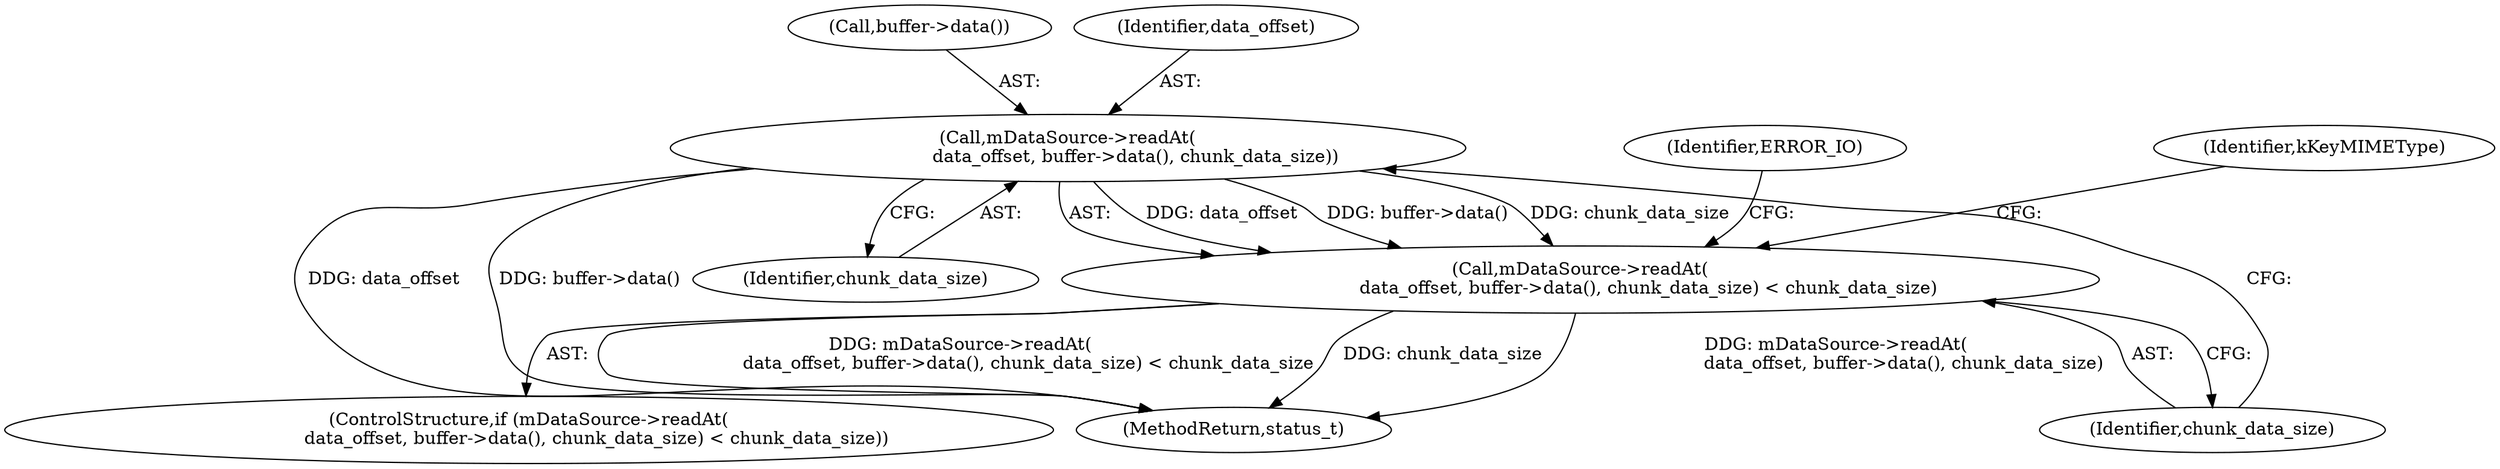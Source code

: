 digraph "0_Android_8a3a2f6ea7defe1a81bb32b3c9f3537f84749b9d@API" {
"1001701" [label="(Call,mDataSource->readAt(\n                        data_offset, buffer->data(), chunk_data_size))"];
"1001700" [label="(Call,mDataSource->readAt(\n                        data_offset, buffer->data(), chunk_data_size) < chunk_data_size)"];
"1001701" [label="(Call,mDataSource->readAt(\n                        data_offset, buffer->data(), chunk_data_size))"];
"1001700" [label="(Call,mDataSource->readAt(\n                        data_offset, buffer->data(), chunk_data_size) < chunk_data_size)"];
"1001703" [label="(Call,buffer->data())"];
"1001699" [label="(ControlStructure,if (mDataSource->readAt(\n                        data_offset, buffer->data(), chunk_data_size) < chunk_data_size))"];
"1003903" [label="(MethodReturn,status_t)"];
"1001708" [label="(Identifier,ERROR_IO)"];
"1001704" [label="(Identifier,chunk_data_size)"];
"1001711" [label="(Identifier,kKeyMIMEType)"];
"1001705" [label="(Identifier,chunk_data_size)"];
"1001702" [label="(Identifier,data_offset)"];
"1001701" -> "1001700"  [label="AST: "];
"1001701" -> "1001704"  [label="CFG: "];
"1001702" -> "1001701"  [label="AST: "];
"1001703" -> "1001701"  [label="AST: "];
"1001704" -> "1001701"  [label="AST: "];
"1001705" -> "1001701"  [label="CFG: "];
"1001701" -> "1003903"  [label="DDG: data_offset"];
"1001701" -> "1003903"  [label="DDG: buffer->data()"];
"1001701" -> "1001700"  [label="DDG: data_offset"];
"1001701" -> "1001700"  [label="DDG: buffer->data()"];
"1001701" -> "1001700"  [label="DDG: chunk_data_size"];
"1001700" -> "1001699"  [label="AST: "];
"1001700" -> "1001705"  [label="CFG: "];
"1001705" -> "1001700"  [label="AST: "];
"1001708" -> "1001700"  [label="CFG: "];
"1001711" -> "1001700"  [label="CFG: "];
"1001700" -> "1003903"  [label="DDG: mDataSource->readAt(\n                        data_offset, buffer->data(), chunk_data_size) < chunk_data_size"];
"1001700" -> "1003903"  [label="DDG: chunk_data_size"];
"1001700" -> "1003903"  [label="DDG: mDataSource->readAt(\n                        data_offset, buffer->data(), chunk_data_size)"];
}
